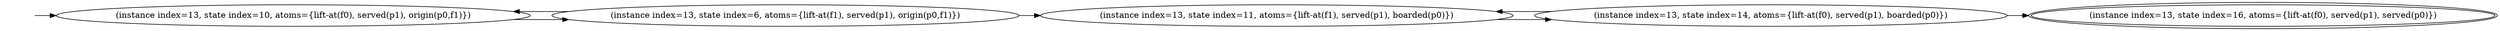 digraph {
rankdir="LR"
s10[label="(instance index=13, state index=10, atoms={lift-at(f0), served(p1), origin(p0,f1)})"]
s6[label="(instance index=13, state index=6, atoms={lift-at(f1), served(p1), origin(p0,f1)})"]
s11[label="(instance index=13, state index=11, atoms={lift-at(f1), served(p1), boarded(p0)})"]
s14[label="(instance index=13, state index=14, atoms={lift-at(f0), served(p1), boarded(p0)})"]
s16[peripheries=2,label="(instance index=13, state index=16, atoms={lift-at(f0), served(p1), served(p0)})"]
Dangling [ label = "", style = invis ]
{ rank = same; Dangling }
Dangling -> s10
{ rank = same; s10}
{ rank = same; s6}
{ rank = same; s11}
{ rank = same; s14}
{ rank = same; s16}
{
s10->s6
}
{
s6->s10
s6->s11
}
{
s11->s14
}
{
s14->s11
s14->s16
}
{
}
}
